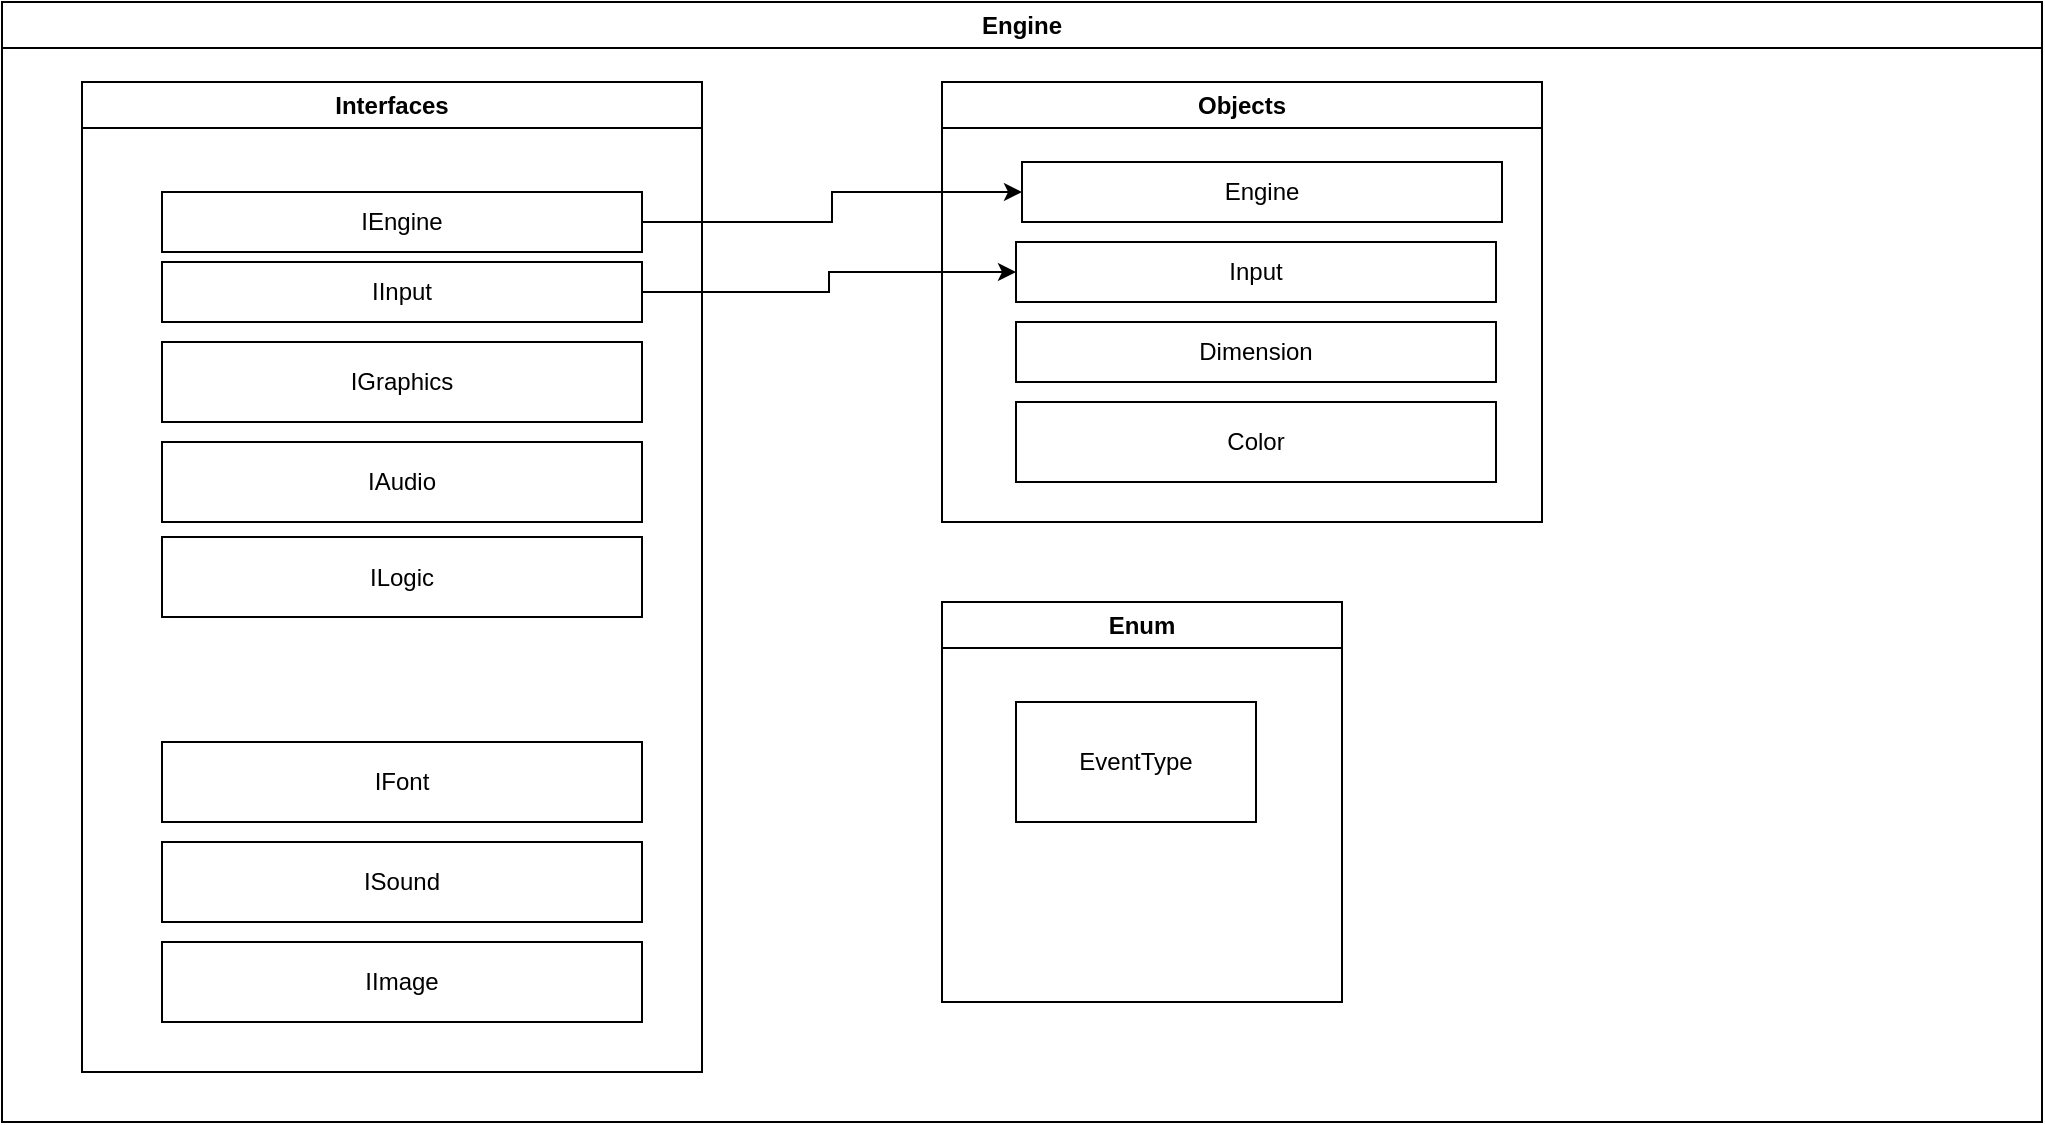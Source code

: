 <mxfile version="20.5.3" type="google"><diagram id="C5RBs43oDa-KdzZeNtuy" name="Page-1"><mxGraphModel grid="1" page="1" gridSize="10" guides="1" tooltips="1" connect="1" arrows="1" fold="1" pageScale="1" pageWidth="827" pageHeight="1169" math="0" shadow="0"><root><mxCell id="WIyWlLk6GJQsqaUBKTNV-0"/><mxCell id="WIyWlLk6GJQsqaUBKTNV-1" parent="WIyWlLk6GJQsqaUBKTNV-0"/><mxCell id="M0haU_cVs0vvVym0ZDuF-16" value="Engine" style="swimlane;whiteSpace=wrap;html=1;swimlaneLine=1;" vertex="1" parent="WIyWlLk6GJQsqaUBKTNV-1"><mxGeometry x="130" y="-450" width="1020" height="560" as="geometry"/></mxCell><mxCell id="M0haU_cVs0vvVym0ZDuF-20" value="Objects" style="swimlane;whiteSpace=wrap;html=1;" vertex="1" parent="M0haU_cVs0vvVym0ZDuF-16"><mxGeometry x="470" y="40" width="300" height="220" as="geometry"/></mxCell><mxCell id="M0haU_cVs0vvVym0ZDuF-90" value="Input" style="rounded=0;whiteSpace=wrap;html=1;" vertex="1" parent="M0haU_cVs0vvVym0ZDuF-20"><mxGeometry x="37" y="80" width="240" height="30" as="geometry"/></mxCell><mxCell id="M0haU_cVs0vvVym0ZDuF-92" value="Color" style="rounded=0;whiteSpace=wrap;html=1;" vertex="1" parent="M0haU_cVs0vvVym0ZDuF-20"><mxGeometry x="37" y="160" width="240" height="40" as="geometry"/></mxCell><mxCell id="M0haU_cVs0vvVym0ZDuF-94" value="Dimension" style="rounded=0;whiteSpace=wrap;html=1;" vertex="1" parent="M0haU_cVs0vvVym0ZDuF-20"><mxGeometry x="37" y="120" width="240" height="30" as="geometry"/></mxCell><mxCell id="M0haU_cVs0vvVym0ZDuF-147" value="Engine" style="rounded=0;whiteSpace=wrap;html=1;" vertex="1" parent="M0haU_cVs0vvVym0ZDuF-20"><mxGeometry x="40" y="40" width="240" height="30" as="geometry"/></mxCell><mxCell id="M0haU_cVs0vvVym0ZDuF-104" value="Interfaces" style="swimlane;whiteSpace=wrap;html=1;" vertex="1" parent="M0haU_cVs0vvVym0ZDuF-16"><mxGeometry x="40" y="40" width="310" height="495" as="geometry"/></mxCell><mxCell id="M0haU_cVs0vvVym0ZDuF-105" value="IEngine" style="rounded=0;whiteSpace=wrap;html=1;" vertex="1" parent="M0haU_cVs0vvVym0ZDuF-104"><mxGeometry x="40" y="55" width="240" height="30" as="geometry"/></mxCell><mxCell id="M0haU_cVs0vvVym0ZDuF-106" value="IGraphics" style="rounded=0;whiteSpace=wrap;html=1;" vertex="1" parent="M0haU_cVs0vvVym0ZDuF-104"><mxGeometry x="40" y="130" width="240" height="40" as="geometry"/></mxCell><mxCell id="M0haU_cVs0vvVym0ZDuF-107" value="IInput" style="rounded=0;whiteSpace=wrap;html=1;" vertex="1" parent="M0haU_cVs0vvVym0ZDuF-104"><mxGeometry x="40" y="90" width="240" height="30" as="geometry"/></mxCell><mxCell id="M0haU_cVs0vvVym0ZDuF-108" value="IAudio" style="rounded=0;whiteSpace=wrap;html=1;" vertex="1" parent="M0haU_cVs0vvVym0ZDuF-104"><mxGeometry x="40" y="180" width="240" height="40" as="geometry"/></mxCell><mxCell id="M0haU_cVs0vvVym0ZDuF-138" value="IImage" style="rounded=0;whiteSpace=wrap;html=1;" vertex="1" parent="M0haU_cVs0vvVym0ZDuF-104"><mxGeometry x="40" y="430" width="240" height="40" as="geometry"/></mxCell><mxCell id="M0haU_cVs0vvVym0ZDuF-139" value="IFont" style="rounded=0;whiteSpace=wrap;html=1;" vertex="1" parent="M0haU_cVs0vvVym0ZDuF-104"><mxGeometry x="40" y="330" width="240" height="40" as="geometry"/></mxCell><mxCell id="M0haU_cVs0vvVym0ZDuF-140" value="ISound" style="rounded=0;whiteSpace=wrap;html=1;" vertex="1" parent="M0haU_cVs0vvVym0ZDuF-104"><mxGeometry x="40" y="380" width="240" height="40" as="geometry"/></mxCell><mxCell id="M0haU_cVs0vvVym0ZDuF-143" value="ILogic" style="rounded=0;whiteSpace=wrap;html=1;" vertex="1" parent="M0haU_cVs0vvVym0ZDuF-104"><mxGeometry x="40" y="227.5" width="240" height="40" as="geometry"/></mxCell><mxCell id="M0haU_cVs0vvVym0ZDuF-144" value="Enum" style="swimlane;whiteSpace=wrap;html=1;" vertex="1" parent="M0haU_cVs0vvVym0ZDuF-16"><mxGeometry x="470" y="300" width="200" height="200" as="geometry"/></mxCell><mxCell id="M0haU_cVs0vvVym0ZDuF-145" value="EventType" style="rounded=0;whiteSpace=wrap;html=1;" vertex="1" parent="M0haU_cVs0vvVym0ZDuF-144"><mxGeometry x="37" y="50" width="120" height="60" as="geometry"/></mxCell><mxCell id="M0haU_cVs0vvVym0ZDuF-146" style="edgeStyle=orthogonalEdgeStyle;rounded=0;orthogonalLoop=1;jettySize=auto;html=1;exitX=1;exitY=0.5;exitDx=0;exitDy=0;entryX=0;entryY=0.5;entryDx=0;entryDy=0;" edge="1" parent="M0haU_cVs0vvVym0ZDuF-16" source="M0haU_cVs0vvVym0ZDuF-107" target="M0haU_cVs0vvVym0ZDuF-90"><mxGeometry relative="1" as="geometry"/></mxCell><mxCell id="M0haU_cVs0vvVym0ZDuF-148" style="edgeStyle=orthogonalEdgeStyle;rounded=0;orthogonalLoop=1;jettySize=auto;html=1;exitX=1;exitY=0.5;exitDx=0;exitDy=0;" edge="1" parent="M0haU_cVs0vvVym0ZDuF-16" source="M0haU_cVs0vvVym0ZDuF-105" target="M0haU_cVs0vvVym0ZDuF-147"><mxGeometry relative="1" as="geometry"/></mxCell></root></mxGraphModel></diagram></mxfile>